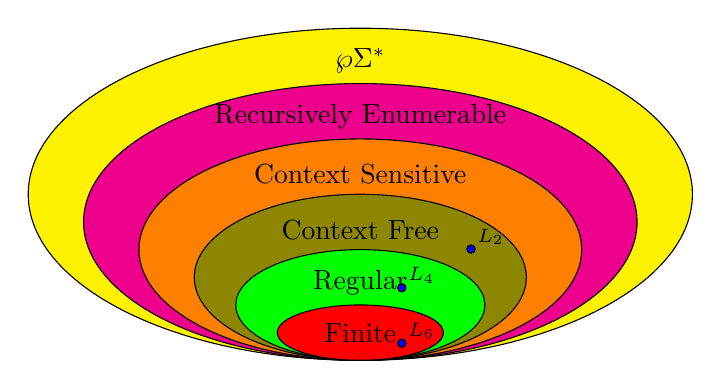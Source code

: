 ﻿\begin{tikzpicture}
\node[above,ellipse,minimum height=12em,minimum width=24em,draw,fill=yellow,opacity=1] (f) {};
\node[above,ellipse,minimum height=10em,minimum width=20em,draw,fill=magenta,opacity=1] (e) {};
\node[above,ellipse,minimum height=8em,minimum width=16em,draw,fill=orange,opacity=1] (d) {};
\node[above,ellipse,minimum height=6em,minimum width=12em,draw,fill=olive,opacity=1] (c) {};
\node[above,ellipse,minimum height=4em,minimum width=9em,draw,fill=green,opacity=1] (b) {};
\node[above,ellipse,minimum height=2em,minimum width=6em,draw,fill=red,opacity=1] (a) {Finite};


\path (a.north) node[above] {Regular}
    (b.north) node[above] {Context Free}
    (c.north) node[above] {Context Sensitive}
    (d.north) node[above] {Recursively Enumerable}
    (e.north) node[above] {$\wp \Sigma^*$};

\draw[label distance=-4pt] (c.north) ++ (4em,-2em) node[minimum size=3pt,shape=circle,inner sep=0pt,fill=blue,draw=black,label=60:\scriptsize$L_2$]{};
\draw[label distance=-4pt] (a.north) ++ (1.5em,-1.4em) node[minimum size=3pt,shape=circle,inner sep=0pt,fill=blue,draw=black,label=60:\scriptsize$L_6$]{};
\draw[label distance=-4pt] (b.north) ++ (1.5em,-1.4em) node[minimum size=3pt,shape=circle,inner sep=0pt,fill=blue,draw=black,label=60:\scriptsize$L_4$]{};
\end{tikzpicture}